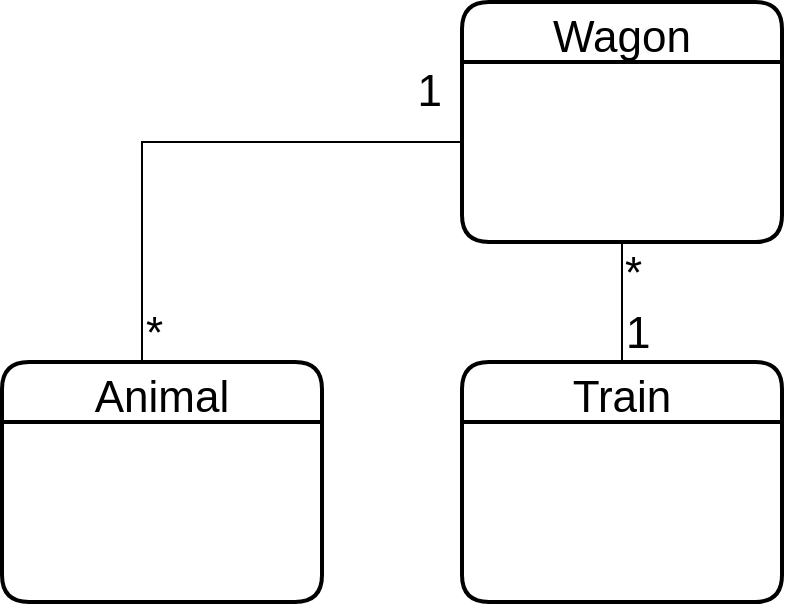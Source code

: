 <mxfile>
    <diagram id="L9LWpU8r4qbYnN73FZoM" name="Page-1">
        <mxGraphModel dx="926" dy="577" grid="1" gridSize="10" guides="1" tooltips="1" connect="1" arrows="1" fold="1" page="1" pageScale="1" pageWidth="850" pageHeight="1100" math="0" shadow="0">
            <root>
                <mxCell id="0"/>
                <mxCell id="1" parent="0"/>
                <mxCell id="2" value="Animal" style="swimlane;childLayout=stackLayout;horizontal=1;startSize=30;horizontalStack=0;rounded=1;fontSize=22;fontStyle=0;strokeWidth=2;resizeParent=0;resizeLast=1;shadow=0;dashed=0;align=center;" vertex="1" parent="1">
                    <mxGeometry x="40" y="190" width="160" height="120" as="geometry"/>
                </mxCell>
                <mxCell id="8" value="" style="endArrow=none;html=1;rounded=0;exitX=0.5;exitY=0;exitDx=0;exitDy=0;entryX=0;entryY=0.5;entryDx=0;entryDy=0;edgeStyle=orthogonalEdgeStyle;fontSize=22;" edge="1" parent="1" source="2" target="22">
                    <mxGeometry relative="1" as="geometry">
                        <mxPoint x="109.76" y="309.91" as="sourcePoint"/>
                        <mxPoint x="169.36" y="481.32" as="targetPoint"/>
                        <Array as="points">
                            <mxPoint x="110" y="190"/>
                            <mxPoint x="110" y="80"/>
                            <mxPoint x="270" y="80"/>
                        </Array>
                    </mxGeometry>
                </mxCell>
                <mxCell id="9" value="*" style="resizable=0;html=1;align=left;verticalAlign=bottom;fontSize=22;" connectable="0" vertex="1" parent="8">
                    <mxGeometry x="-1" relative="1" as="geometry">
                        <mxPoint x="-10" as="offset"/>
                    </mxGeometry>
                </mxCell>
                <mxCell id="10" value="1" style="resizable=0;html=1;align=right;verticalAlign=bottom;fontSize=22;" connectable="0" vertex="1" parent="8">
                    <mxGeometry x="1" relative="1" as="geometry">
                        <mxPoint x="-10" y="-1" as="offset"/>
                    </mxGeometry>
                </mxCell>
                <mxCell id="15" value="Train" style="swimlane;childLayout=stackLayout;horizontal=1;startSize=30;horizontalStack=0;rounded=1;fontSize=22;fontStyle=0;strokeWidth=2;resizeParent=0;resizeLast=1;shadow=0;dashed=0;align=center;" vertex="1" parent="1">
                    <mxGeometry x="270" y="190" width="160" height="120" as="geometry"/>
                </mxCell>
                <mxCell id="22" value="Wagon" style="swimlane;childLayout=stackLayout;horizontal=1;startSize=30;horizontalStack=0;rounded=1;fontSize=22;fontStyle=0;strokeWidth=2;resizeParent=0;resizeLast=1;shadow=0;dashed=0;align=center;" vertex="1" parent="1">
                    <mxGeometry x="270" y="10" width="160" height="120" as="geometry"/>
                </mxCell>
                <mxCell id="23" value="" style="endArrow=none;html=1;rounded=0;edgeStyle=orthogonalEdgeStyle;entryX=0.5;entryY=1;entryDx=0;entryDy=0;exitX=0.5;exitY=0;exitDx=0;exitDy=0;fontSize=22;" edge="1" parent="1" source="15" target="22">
                    <mxGeometry relative="1" as="geometry">
                        <mxPoint x="360" y="460" as="sourcePoint"/>
                        <mxPoint x="360" y="320" as="targetPoint"/>
                        <Array as="points">
                            <mxPoint x="350" y="150"/>
                            <mxPoint x="350" y="150"/>
                        </Array>
                    </mxGeometry>
                </mxCell>
                <mxCell id="24" value="1" style="resizable=0;html=1;align=left;verticalAlign=bottom;fontSize=22;" connectable="0" vertex="1" parent="23">
                    <mxGeometry x="-1" relative="1" as="geometry"/>
                </mxCell>
                <mxCell id="25" value="*" style="resizable=0;html=1;align=right;verticalAlign=bottom;fontSize=22;" connectable="0" vertex="1" parent="23">
                    <mxGeometry x="1" relative="1" as="geometry">
                        <mxPoint x="10" y="30" as="offset"/>
                    </mxGeometry>
                </mxCell>
            </root>
        </mxGraphModel>
    </diagram>
</mxfile>
